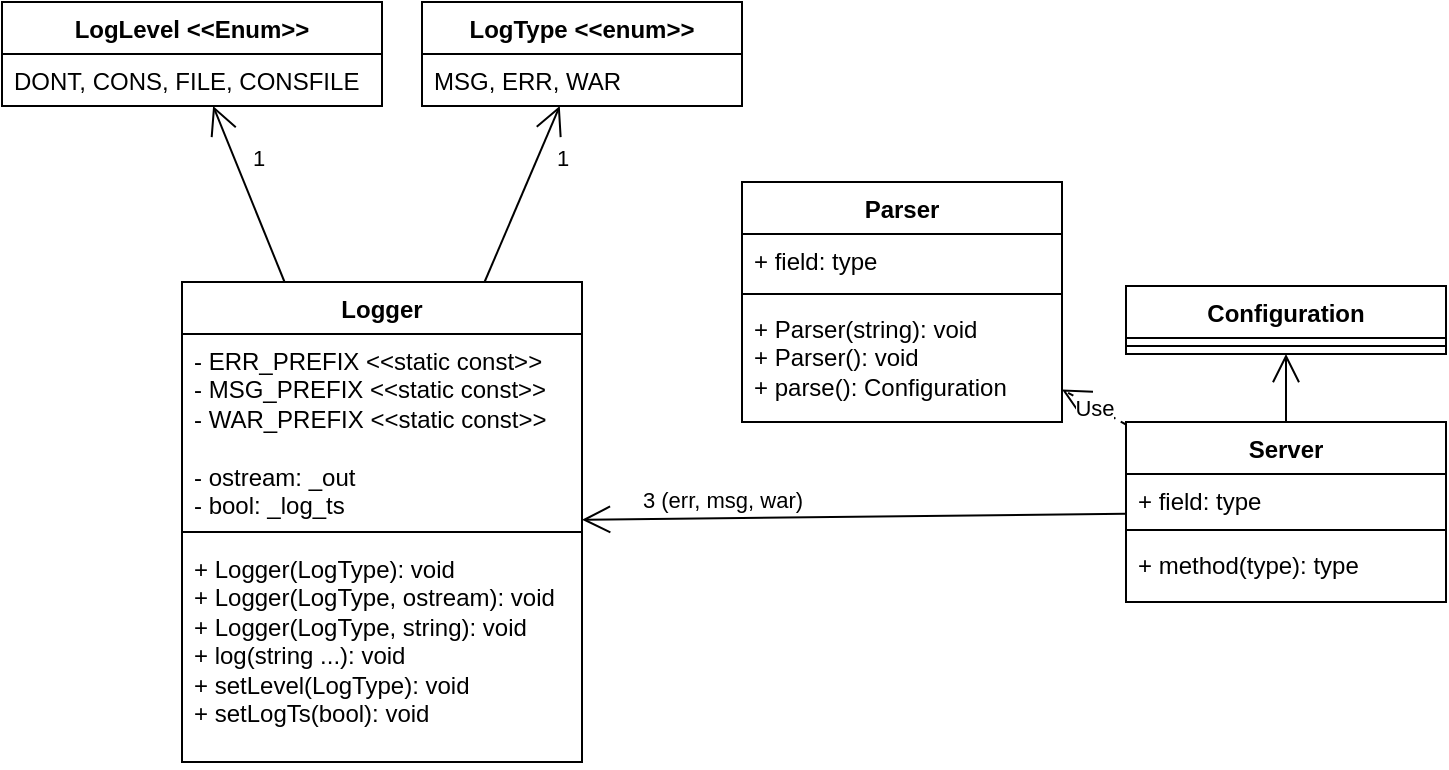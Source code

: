 <mxfile version="26.2.13">
  <diagram name="Página-1" id="tk883FMMthcRZrW7SJB8">
    <mxGraphModel dx="1627" dy="868" grid="1" gridSize="10" guides="1" tooltips="1" connect="1" arrows="1" fold="1" page="1" pageScale="1" pageWidth="827" pageHeight="1169" math="0" shadow="0">
      <root>
        <mxCell id="0" />
        <mxCell id="1" parent="0" />
        <mxCell id="6wgVJU0eq-c5YWtlfM_m-1" value="Logger&lt;div&gt;&lt;br&gt;&lt;/div&gt;" style="swimlane;fontStyle=1;align=center;verticalAlign=top;childLayout=stackLayout;horizontal=1;startSize=26;horizontalStack=0;resizeParent=1;resizeParentMax=0;resizeLast=0;collapsible=1;marginBottom=0;whiteSpace=wrap;html=1;" vertex="1" parent="1">
          <mxGeometry x="190" y="340" width="200" height="240" as="geometry" />
        </mxCell>
        <mxCell id="6wgVJU0eq-c5YWtlfM_m-2" value="&lt;div&gt;- ERR_PREFIX &amp;lt;&amp;lt;static const&amp;gt;&amp;gt;&lt;/div&gt;&lt;div&gt;- MSG_PREFIX &amp;lt;&amp;lt;static const&amp;gt;&amp;gt;&lt;/div&gt;&lt;div&gt;- WAR_PREFIX &amp;lt;&amp;lt;static const&amp;gt;&amp;gt;&lt;/div&gt;&lt;div&gt;&lt;br&gt;&lt;/div&gt;- ostream: _out&lt;div&gt;&lt;span style=&quot;background-color: transparent; color: light-dark(rgb(0, 0, 0), rgb(255, 255, 255));&quot;&gt;- bool: _log_ts&lt;/span&gt;&lt;/div&gt;" style="text;strokeColor=none;fillColor=none;align=left;verticalAlign=top;spacingLeft=4;spacingRight=4;overflow=hidden;rotatable=0;points=[[0,0.5],[1,0.5]];portConstraint=eastwest;whiteSpace=wrap;html=1;" vertex="1" parent="6wgVJU0eq-c5YWtlfM_m-1">
          <mxGeometry y="26" width="200" height="94" as="geometry" />
        </mxCell>
        <mxCell id="6wgVJU0eq-c5YWtlfM_m-3" value="" style="line;strokeWidth=1;fillColor=none;align=left;verticalAlign=middle;spacingTop=-1;spacingLeft=3;spacingRight=3;rotatable=0;labelPosition=right;points=[];portConstraint=eastwest;strokeColor=inherit;" vertex="1" parent="6wgVJU0eq-c5YWtlfM_m-1">
          <mxGeometry y="120" width="200" height="10" as="geometry" />
        </mxCell>
        <mxCell id="6wgVJU0eq-c5YWtlfM_m-4" value="&lt;div&gt;+ Logger(LogType): void&lt;/div&gt;&lt;div&gt;+ Logger(LogType, ostream): void&lt;/div&gt;+ Logger(LogType, string): void&lt;div&gt;+ log(string ...): void&lt;/div&gt;&lt;div&gt;+ setLevel(LogType): void&lt;/div&gt;&lt;div&gt;+ setLogTs(bool): void&lt;/div&gt;" style="text;strokeColor=none;fillColor=none;align=left;verticalAlign=top;spacingLeft=4;spacingRight=4;overflow=hidden;rotatable=0;points=[[0,0.5],[1,0.5]];portConstraint=eastwest;whiteSpace=wrap;html=1;" vertex="1" parent="6wgVJU0eq-c5YWtlfM_m-1">
          <mxGeometry y="130" width="200" height="110" as="geometry" />
        </mxCell>
        <mxCell id="6wgVJU0eq-c5YWtlfM_m-5" value="Configuration&lt;div&gt;&lt;br&gt;&lt;/div&gt;" style="swimlane;fontStyle=1;align=center;verticalAlign=top;childLayout=stackLayout;horizontal=1;startSize=26;horizontalStack=0;resizeParent=1;resizeParentMax=0;resizeLast=0;collapsible=1;marginBottom=0;whiteSpace=wrap;html=1;" vertex="1" parent="1">
          <mxGeometry x="662" y="342" width="160" height="34" as="geometry" />
        </mxCell>
        <mxCell id="6wgVJU0eq-c5YWtlfM_m-6" value="" style="line;strokeWidth=1;fillColor=none;align=left;verticalAlign=middle;spacingTop=-1;spacingLeft=3;spacingRight=3;rotatable=0;labelPosition=right;points=[];portConstraint=eastwest;strokeColor=inherit;" vertex="1" parent="6wgVJU0eq-c5YWtlfM_m-5">
          <mxGeometry y="26" width="160" height="8" as="geometry" />
        </mxCell>
        <mxCell id="6wgVJU0eq-c5YWtlfM_m-7" value="LogType &amp;lt;&amp;lt;enum&amp;gt;&amp;gt;" style="swimlane;fontStyle=1;align=center;verticalAlign=top;childLayout=stackLayout;horizontal=1;startSize=26;horizontalStack=0;resizeParent=1;resizeParentMax=0;resizeLast=0;collapsible=1;marginBottom=0;whiteSpace=wrap;html=1;" vertex="1" parent="1">
          <mxGeometry x="310" y="200" width="160" height="52" as="geometry" />
        </mxCell>
        <mxCell id="6wgVJU0eq-c5YWtlfM_m-8" value="MSG, ERR, WAR" style="text;strokeColor=none;fillColor=none;align=left;verticalAlign=top;spacingLeft=4;spacingRight=4;overflow=hidden;rotatable=0;points=[[0,0.5],[1,0.5]];portConstraint=eastwest;whiteSpace=wrap;html=1;" vertex="1" parent="6wgVJU0eq-c5YWtlfM_m-7">
          <mxGeometry y="26" width="160" height="26" as="geometry" />
        </mxCell>
        <mxCell id="6wgVJU0eq-c5YWtlfM_m-9" value="LogLevel &amp;lt;&amp;lt;Enum&amp;gt;&amp;gt;" style="swimlane;fontStyle=1;align=center;verticalAlign=top;childLayout=stackLayout;horizontal=1;startSize=26;horizontalStack=0;resizeParent=1;resizeParentMax=0;resizeLast=0;collapsible=1;marginBottom=0;whiteSpace=wrap;html=1;" vertex="1" parent="1">
          <mxGeometry x="100" y="200" width="190" height="52" as="geometry" />
        </mxCell>
        <mxCell id="6wgVJU0eq-c5YWtlfM_m-10" value="DONT, CONS, FILE, CONSFILE" style="text;strokeColor=none;fillColor=none;align=left;verticalAlign=top;spacingLeft=4;spacingRight=4;overflow=hidden;rotatable=0;points=[[0,0.5],[1,0.5]];portConstraint=eastwest;whiteSpace=wrap;html=1;" vertex="1" parent="6wgVJU0eq-c5YWtlfM_m-9">
          <mxGeometry y="26" width="190" height="26" as="geometry" />
        </mxCell>
        <mxCell id="6wgVJU0eq-c5YWtlfM_m-11" value="" style="endArrow=open;endFill=1;endSize=12;html=1;rounded=0;" edge="1" parent="1" source="6wgVJU0eq-c5YWtlfM_m-1" target="6wgVJU0eq-c5YWtlfM_m-9">
          <mxGeometry width="160" relative="1" as="geometry">
            <mxPoint x="380" y="330" as="sourcePoint" />
            <mxPoint x="540" y="330" as="targetPoint" />
          </mxGeometry>
        </mxCell>
        <mxCell id="6wgVJU0eq-c5YWtlfM_m-12" value="1" style="edgeLabel;html=1;align=center;verticalAlign=middle;resizable=0;points=[];" vertex="1" connectable="0" parent="6wgVJU0eq-c5YWtlfM_m-11">
          <mxGeometry x="0.499" relative="1" as="geometry">
            <mxPoint x="13" y="4" as="offset" />
          </mxGeometry>
        </mxCell>
        <mxCell id="6wgVJU0eq-c5YWtlfM_m-13" value="" style="endArrow=open;endFill=1;endSize=12;html=1;rounded=0;" edge="1" parent="1" source="6wgVJU0eq-c5YWtlfM_m-1" target="6wgVJU0eq-c5YWtlfM_m-7">
          <mxGeometry width="160" relative="1" as="geometry">
            <mxPoint x="243" y="350" as="sourcePoint" />
            <mxPoint x="206" y="262" as="targetPoint" />
          </mxGeometry>
        </mxCell>
        <mxCell id="6wgVJU0eq-c5YWtlfM_m-14" value="1" style="edgeLabel;html=1;align=center;verticalAlign=middle;resizable=0;points=[];" vertex="1" connectable="0" parent="6wgVJU0eq-c5YWtlfM_m-13">
          <mxGeometry x="0.416" y="2" relative="1" as="geometry">
            <mxPoint x="14" y="1" as="offset" />
          </mxGeometry>
        </mxCell>
        <mxCell id="6wgVJU0eq-c5YWtlfM_m-15" value="" style="endArrow=open;endFill=1;endSize=12;html=1;rounded=0;" edge="1" parent="1" source="6wgVJU0eq-c5YWtlfM_m-17" target="6wgVJU0eq-c5YWtlfM_m-5">
          <mxGeometry width="160" relative="1" as="geometry">
            <mxPoint x="742" y="480" as="sourcePoint" />
            <mxPoint x="654" y="400" as="targetPoint" />
          </mxGeometry>
        </mxCell>
        <mxCell id="6wgVJU0eq-c5YWtlfM_m-16" value="Use" style="endArrow=open;endSize=12;dashed=1;html=1;rounded=0;" edge="1" parent="1" source="6wgVJU0eq-c5YWtlfM_m-17" target="6wgVJU0eq-c5YWtlfM_m-23">
          <mxGeometry width="160" relative="1" as="geometry">
            <mxPoint x="632" y="330" as="sourcePoint" />
            <mxPoint x="611.298" y="386" as="targetPoint" />
          </mxGeometry>
        </mxCell>
        <mxCell id="6wgVJU0eq-c5YWtlfM_m-17" value="Server" style="swimlane;fontStyle=1;align=center;verticalAlign=top;childLayout=stackLayout;horizontal=1;startSize=26;horizontalStack=0;resizeParent=1;resizeParentMax=0;resizeLast=0;collapsible=1;marginBottom=0;whiteSpace=wrap;html=1;" vertex="1" parent="1">
          <mxGeometry x="662" y="410" width="160" height="90" as="geometry" />
        </mxCell>
        <mxCell id="6wgVJU0eq-c5YWtlfM_m-18" value="+ field: type" style="text;strokeColor=none;fillColor=none;align=left;verticalAlign=top;spacingLeft=4;spacingRight=4;overflow=hidden;rotatable=0;points=[[0,0.5],[1,0.5]];portConstraint=eastwest;whiteSpace=wrap;html=1;" vertex="1" parent="6wgVJU0eq-c5YWtlfM_m-17">
          <mxGeometry y="26" width="160" height="24" as="geometry" />
        </mxCell>
        <mxCell id="6wgVJU0eq-c5YWtlfM_m-19" value="" style="line;strokeWidth=1;fillColor=none;align=left;verticalAlign=middle;spacingTop=-1;spacingLeft=3;spacingRight=3;rotatable=0;labelPosition=right;points=[];portConstraint=eastwest;strokeColor=inherit;" vertex="1" parent="6wgVJU0eq-c5YWtlfM_m-17">
          <mxGeometry y="50" width="160" height="8" as="geometry" />
        </mxCell>
        <mxCell id="6wgVJU0eq-c5YWtlfM_m-20" value="+ method(type): type" style="text;strokeColor=none;fillColor=none;align=left;verticalAlign=top;spacingLeft=4;spacingRight=4;overflow=hidden;rotatable=0;points=[[0,0.5],[1,0.5]];portConstraint=eastwest;whiteSpace=wrap;html=1;" vertex="1" parent="6wgVJU0eq-c5YWtlfM_m-17">
          <mxGeometry y="58" width="160" height="32" as="geometry" />
        </mxCell>
        <mxCell id="6wgVJU0eq-c5YWtlfM_m-21" value="" style="endArrow=open;endFill=1;endSize=12;html=1;rounded=0;" edge="1" parent="1">
          <mxGeometry width="160" relative="1" as="geometry">
            <mxPoint x="662" y="455.885" as="sourcePoint" />
            <mxPoint x="390" y="458.894" as="targetPoint" />
          </mxGeometry>
        </mxCell>
        <mxCell id="6wgVJU0eq-c5YWtlfM_m-22" value="3 (err, msg, war)" style="edgeLabel;html=1;align=center;verticalAlign=middle;resizable=0;points=[];" vertex="1" connectable="0" parent="6wgVJU0eq-c5YWtlfM_m-21">
          <mxGeometry x="0.654" y="-1" relative="1" as="geometry">
            <mxPoint x="23" y="-9" as="offset" />
          </mxGeometry>
        </mxCell>
        <mxCell id="6wgVJU0eq-c5YWtlfM_m-23" value="Parser" style="swimlane;fontStyle=1;align=center;verticalAlign=top;childLayout=stackLayout;horizontal=1;startSize=26;horizontalStack=0;resizeParent=1;resizeParentMax=0;resizeLast=0;collapsible=1;marginBottom=0;whiteSpace=wrap;html=1;" vertex="1" parent="1">
          <mxGeometry x="470" y="290" width="160" height="120" as="geometry" />
        </mxCell>
        <mxCell id="6wgVJU0eq-c5YWtlfM_m-24" value="+ field: type" style="text;strokeColor=none;fillColor=none;align=left;verticalAlign=top;spacingLeft=4;spacingRight=4;overflow=hidden;rotatable=0;points=[[0,0.5],[1,0.5]];portConstraint=eastwest;whiteSpace=wrap;html=1;" vertex="1" parent="6wgVJU0eq-c5YWtlfM_m-23">
          <mxGeometry y="26" width="160" height="26" as="geometry" />
        </mxCell>
        <mxCell id="6wgVJU0eq-c5YWtlfM_m-25" value="" style="line;strokeWidth=1;fillColor=none;align=left;verticalAlign=middle;spacingTop=-1;spacingLeft=3;spacingRight=3;rotatable=0;labelPosition=right;points=[];portConstraint=eastwest;strokeColor=inherit;" vertex="1" parent="6wgVJU0eq-c5YWtlfM_m-23">
          <mxGeometry y="52" width="160" height="8" as="geometry" />
        </mxCell>
        <mxCell id="6wgVJU0eq-c5YWtlfM_m-26" value="+ Parser(string): void&lt;div&gt;+ Parser(): void&lt;/div&gt;&lt;div&gt;+ parse(): Configuration&lt;/div&gt;" style="text;strokeColor=none;fillColor=none;align=left;verticalAlign=top;spacingLeft=4;spacingRight=4;overflow=hidden;rotatable=0;points=[[0,0.5],[1,0.5]];portConstraint=eastwest;whiteSpace=wrap;html=1;" vertex="1" parent="6wgVJU0eq-c5YWtlfM_m-23">
          <mxGeometry y="60" width="160" height="60" as="geometry" />
        </mxCell>
      </root>
    </mxGraphModel>
  </diagram>
</mxfile>

